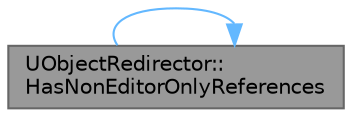 digraph "UObjectRedirector::HasNonEditorOnlyReferences"
{
 // INTERACTIVE_SVG=YES
 // LATEX_PDF_SIZE
  bgcolor="transparent";
  edge [fontname=Helvetica,fontsize=10,labelfontname=Helvetica,labelfontsize=10];
  node [fontname=Helvetica,fontsize=10,shape=box,height=0.2,width=0.4];
  rankdir="LR";
  Node1 [id="Node000001",label="UObjectRedirector::\lHasNonEditorOnlyReferences",height=0.2,width=0.4,color="gray40", fillcolor="grey60", style="filled", fontcolor="black",tooltip="Called during saving to determine if the object's references are used in game even when the object it..."];
  Node1 -> Node1 [id="edge1_Node000001_Node000001",color="steelblue1",style="solid",tooltip=" "];
}
